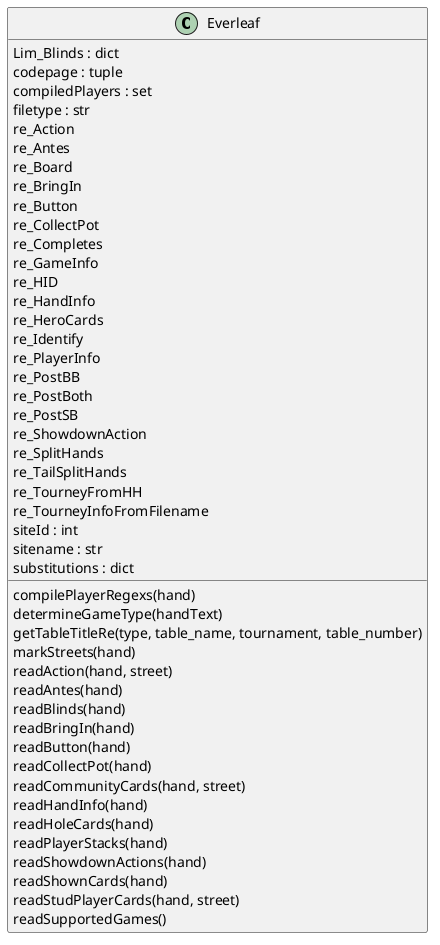 @startuml classes
set namespaceSeparator none
class "Everleaf" as EverleafToFpdb.Everleaf {
  Lim_Blinds : dict
  codepage : tuple
  compiledPlayers : set
  filetype : str
  re_Action
  re_Antes
  re_Board
  re_BringIn
  re_Button
  re_CollectPot
  re_Completes
  re_GameInfo
  re_HID
  re_HandInfo
  re_HeroCards
  re_Identify
  re_PlayerInfo
  re_PostBB
  re_PostBoth
  re_PostSB
  re_ShowdownAction
  re_SplitHands
  re_TailSplitHands
  re_TourneyFromHH
  re_TourneyInfoFromFilename
  siteId : int
  sitename : str
  substitutions : dict
  compilePlayerRegexs(hand)
  determineGameType(handText)
  getTableTitleRe(type, table_name, tournament, table_number)
  markStreets(hand)
  readAction(hand, street)
  readAntes(hand)
  readBlinds(hand)
  readBringIn(hand)
  readButton(hand)
  readCollectPot(hand)
  readCommunityCards(hand, street)
  readHandInfo(hand)
  readHoleCards(hand)
  readPlayerStacks(hand)
  readShowdownActions(hand)
  readShownCards(hand)
  readStudPlayerCards(hand, street)
  readSupportedGames()
}
@enduml
